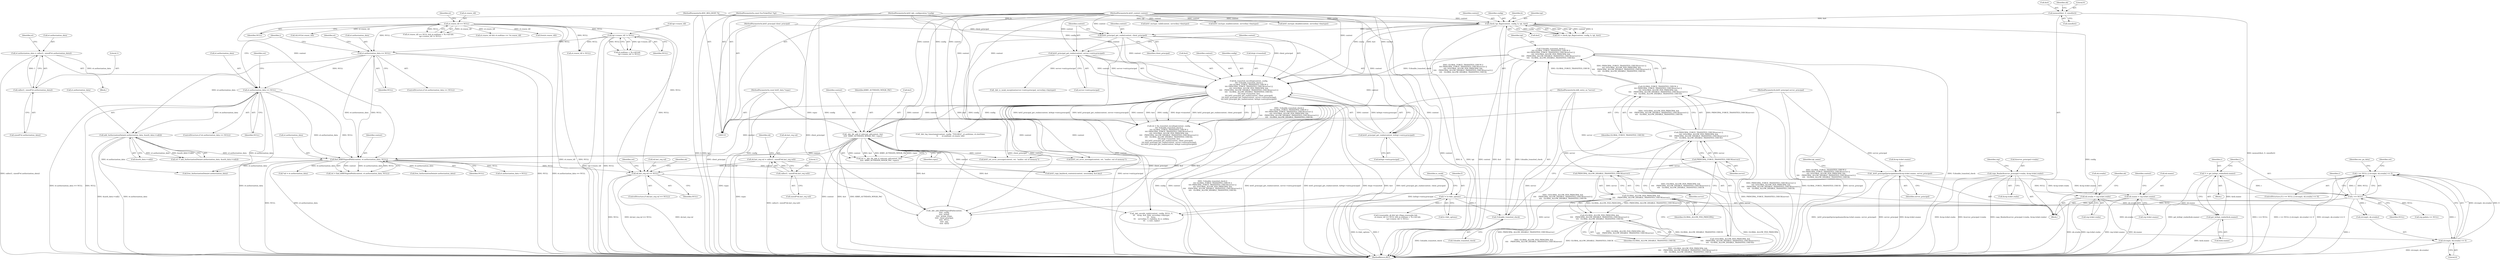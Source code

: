 digraph "0_heimdal_b1e699103f08d6a0ca46a122193c9da65f6cf837_1@API" {
"1000940" [label="(Call,r == NULL || strcmp(r, ek.srealm) == 0)"];
"1000941" [label="(Call,r == NULL)"];
"1000932" [label="(Call,*r = get_krbtgt_realm(&ek.sname))"];
"1000934" [label="(Call,get_krbtgt_realm(&ek.sname))"];
"1000905" [label="(Call,ek.sname = rep.ticket.sname)"];
"1000282" [label="(Call,_krb5_principal2principalname(&rep.ticket.sname, server_principal))"];
"1000123" [label="(MethodParameterIn,krb5_principal server_principal)"];
"1000835" [label="(Call,ek.last_req.val == NULL)"];
"1000819" [label="(Call,ek.last_req.val = calloc(1, sizeof(*ek.last_req.val)))"];
"1000825" [label="(Call,calloc(1, sizeof(*ek.last_req.val)))"];
"1000390" [label="(Call,et.renew_till == NULL)"];
"1000404" [label="(Call,tgt->renew_till != NULL)"];
"1000730" [label="(Call,find_KRB5SignedPath(context, et.authorization_data, NULL))"];
"1000225" [label="(Call,fix_transited_encoding(context, config,\n\t\t\t\t !f.disable_transited_check ||\n\t\t\t\t GLOBAL_FORCE_TRANSITED_CHECK ||\n\t\t\t\t PRINCIPAL_FORCE_TRANSITED_CHECK(server) ||\n\t\t\t\t !((GLOBAL_ALLOW_PER_PRINCIPAL &&\n\t\t\t\t    PRINCIPAL_ALLOW_DISABLE_TRANSITED_CHECK(server)) ||\n\t\t\t\t   GLOBAL_ALLOW_DISABLE_TRANSITED_CHECK),\n \t\t\t\t &tgt->transited, &et,\n \t\t\t\t krb5_principal_get_realm(context, client_principal),\n \t\t\t\t krb5_principal_get_realm(context, server->entry.principal),\n\t\t\t\t krb5_principal_get_realm(context, krbtgt->entry.principal)))"];
"1000261" [label="(Call,krb5_principal_get_realm(context, krbtgt->entry.principal))"];
"1000254" [label="(Call,krb5_principal_get_realm(context, server->entry.principal))"];
"1000251" [label="(Call,krb5_principal_get_realm(context, client_principal))"];
"1000213" [label="(Call,check_tgs_flags(context, config, b, tgt, &et))"];
"1000111" [label="(MethodParameterIn,krb5_context context)"];
"1000112" [label="(MethodParameterIn,krb5_kdc_configuration *config)"];
"1000113" [label="(MethodParameterIn,KDC_REQ_BODY *b)"];
"1000115" [label="(MethodParameterIn,const EncTicketPart *tgt)"];
"1000155" [label="(Call,memset(&et, 0, sizeof(et)))"];
"1000126" [label="(MethodParameterIn,krb5_principal client_principal)"];
"1000228" [label="(Call,!f.disable_transited_check ||\n\t\t\t\t GLOBAL_FORCE_TRANSITED_CHECK ||\n\t\t\t\t PRINCIPAL_FORCE_TRANSITED_CHECK(server) ||\n\t\t\t\t !((GLOBAL_ALLOW_PER_PRINCIPAL &&\n\t\t\t\t    PRINCIPAL_ALLOW_DISABLE_TRANSITED_CHECK(server)) ||\n\t\t\t\t   GLOBAL_ALLOW_DISABLE_TRANSITED_CHECK))"];
"1000229" [label="(Call,!f.disable_transited_check)"];
"1000139" [label="(Call,f = b->kdc_options)"];
"1000233" [label="(Call,GLOBAL_FORCE_TRANSITED_CHECK ||\n\t\t\t\t PRINCIPAL_FORCE_TRANSITED_CHECK(server) ||\n\t\t\t\t !((GLOBAL_ALLOW_PER_PRINCIPAL &&\n\t\t\t\t    PRINCIPAL_ALLOW_DISABLE_TRANSITED_CHECK(server)) ||\n\t\t\t\t   GLOBAL_ALLOW_DISABLE_TRANSITED_CHECK))"];
"1000235" [label="(Call,PRINCIPAL_FORCE_TRANSITED_CHECK(server) ||\n\t\t\t\t !((GLOBAL_ALLOW_PER_PRINCIPAL &&\n\t\t\t\t    PRINCIPAL_ALLOW_DISABLE_TRANSITED_CHECK(server)) ||\n\t\t\t\t   GLOBAL_ALLOW_DISABLE_TRANSITED_CHECK))"];
"1000236" [label="(Call,PRINCIPAL_FORCE_TRANSITED_CHECK(server))"];
"1000122" [label="(MethodParameterIn,hdb_entry_ex *server)"];
"1000238" [label="(Call,!((GLOBAL_ALLOW_PER_PRINCIPAL &&\n\t\t\t\t    PRINCIPAL_ALLOW_DISABLE_TRANSITED_CHECK(server)) ||\n\t\t\t\t   GLOBAL_ALLOW_DISABLE_TRANSITED_CHECK))"];
"1000239" [label="(Call,(GLOBAL_ALLOW_PER_PRINCIPAL &&\n\t\t\t\t    PRINCIPAL_ALLOW_DISABLE_TRANSITED_CHECK(server)) ||\n\t\t\t\t   GLOBAL_ALLOW_DISABLE_TRANSITED_CHECK)"];
"1000240" [label="(Call,GLOBAL_ALLOW_PER_PRINCIPAL &&\n\t\t\t\t    PRINCIPAL_ALLOW_DISABLE_TRANSITED_CHECK(server))"];
"1000242" [label="(Call,PRINCIPAL_ALLOW_DISABLE_TRANSITED_CHECK(server))"];
"1000647" [label="(Call,_kdc_tkt_add_if_relevant_ad(context, &et,\n\t\t\t\t\t  KRB5_AUTHDATA_WIN2K_PAC, rspac))"];
"1000130" [label="(MethodParameterIn,const krb5_data *rspac)"];
"1000710" [label="(Call,add_AuthorizationData(et.authorization_data, &auth_data->val[i]))"];
"1000682" [label="(Call,et.authorization_data == NULL)"];
"1000670" [label="(Call,et.authorization_data = calloc(1, sizeof(*et.authorization_data)))"];
"1000674" [label="(Call,calloc(1, sizeof(*et.authorization_data)))"];
"1000664" [label="(Call,et.authorization_data == NULL)"];
"1000944" [label="(Call,strcmp(r, ek.srealm) == 0)"];
"1000896" [label="(Call,ek.srealm = rep.ticket.realm)"];
"1000271" [label="(Call,copy_Realm(&server_principal->realm, &rep.ticket.realm))"];
"1000404" [label="(Call,tgt->renew_till != NULL)"];
"1000668" [label="(Identifier,NULL)"];
"1000939" [label="(ControlStructure,if (r == NULL || strcmp(r, ek.srealm) == 0))"];
"1000914" [label="(Call,_kdc_log_timestamp(context, config, \"TGS-REQ\", et.authtime, et.starttime,\n\t\t       et.endtime, et.renew_till))"];
"1000249" [label="(Call,&et)"];
"1000244" [label="(Identifier,GLOBAL_ALLOW_DISABLE_TRANSITED_CHECK)"];
"1000228" [label="(Call,!f.disable_transited_check ||\n\t\t\t\t GLOBAL_FORCE_TRANSITED_CHECK ||\n\t\t\t\t PRINCIPAL_FORCE_TRANSITED_CHECK(server) ||\n\t\t\t\t !((GLOBAL_ALLOW_PER_PRINCIPAL &&\n\t\t\t\t    PRINCIPAL_ALLOW_DISABLE_TRANSITED_CHECK(server)) ||\n\t\t\t\t   GLOBAL_ALLOW_DISABLE_TRANSITED_CHECK))"];
"1000272" [label="(Call,&server_principal->realm)"];
"1000900" [label="(Call,rep.ticket.realm)"];
"1000282" [label="(Call,_krb5_principal2principalname(&rep.ticket.sname, server_principal))"];
"1000710" [label="(Call,add_AuthorizationData(et.authorization_data, &auth_data->val[i]))"];
"1000140" [label="(Identifier,f)"];
"1000235" [label="(Call,PRINCIPAL_FORCE_TRANSITED_CHECK(server) ||\n\t\t\t\t !((GLOBAL_ALLOW_PER_PRINCIPAL &&\n\t\t\t\t    PRINCIPAL_ALLOW_DISABLE_TRANSITED_CHECK(server)) ||\n\t\t\t\t   GLOBAL_ALLOW_DISABLE_TRANSITED_CHECK))"];
"1000123" [label="(MethodParameterIn,krb5_principal server_principal)"];
"1000932" [label="(Call,*r = get_krbtgt_realm(&ek.sname))"];
"1000155" [label="(Call,memset(&et, 0, sizeof(et)))"];
"1000708" [label="(Call,ret = add_AuthorizationData(et.authorization_data, &auth_data->val[i]))"];
"1000251" [label="(Call,krb5_principal_get_realm(context, client_principal))"];
"1000909" [label="(Call,rep.ticket.sname)"];
"1000672" [label="(Identifier,et)"];
"1000216" [label="(Identifier,b)"];
"1000239" [label="(Call,(GLOBAL_ALLOW_PER_PRINCIPAL &&\n\t\t\t\t    PRINCIPAL_ALLOW_DISABLE_TRANSITED_CHECK(server)) ||\n\t\t\t\t   GLOBAL_ALLOW_DISABLE_TRANSITED_CHECK)"];
"1000111" [label="(MethodParameterIn,krb5_context context)"];
"1000850" [label="(Identifier,ek)"];
"1001091" [label="(Call,free_AuthorizationData(et.authorization_data))"];
"1001033" [label="(Call,_kdc_encode_reply(context, config, NULL, 0,\n\t\t\t    &rep, &et, &ek, serverkey->keytype,\n\t\t\t    kvno,\n\t\t\t    serverkey, 0, replykey, rk_is_subkey,\n\t\t\t    e_text, reply))"];
"1000906" [label="(Call,ek.sname)"];
"1000112" [label="(MethodParameterIn,krb5_kdc_configuration *config)"];
"1000394" [label="(Identifier,NULL)"];
"1000276" [label="(Call,&rep.ticket.realm)"];
"1000905" [label="(Call,ek.sname = rep.ticket.sname)"];
"1000241" [label="(Identifier,GLOBAL_ALLOW_PER_PRINCIPAL)"];
"1000236" [label="(Call,PRINCIPAL_FORCE_TRANSITED_CHECK(server))"];
"1000217" [label="(Identifier,tgt)"];
"1000943" [label="(Identifier,NULL)"];
"1000944" [label="(Call,strcmp(r, ek.srealm) == 0)"];
"1000684" [label="(Identifier,et)"];
"1000213" [label="(Call,check_tgs_flags(context, config, b, tgt, &et))"];
"1000825" [label="(Call,calloc(1, sizeof(*ek.last_req.val)))"];
"1000226" [label="(Identifier,context)"];
"1000391" [label="(Call,et.renew_till)"];
"1000141" [label="(Call,b->kdc_options)"];
"1000844" [label="(Identifier,ret)"];
"1000826" [label="(Literal,1)"];
"1000750" [label="(Call,free_AuthorizationData(et.authorization_data))"];
"1000669" [label="(Block,)"];
"1000417" [label="(Call,ALLOC(et.renew_till))"];
"1001007" [label="(Call,krb5_enctype_valid(context, serverkey->keytype))"];
"1000408" [label="(Identifier,NULL)"];
"1000156" [label="(Call,&et)"];
"1000163" [label="(Identifier,ek)"];
"1000242" [label="(Call,PRINCIPAL_ALLOW_DISABLE_TRANSITED_CHECK(server))"];
"1000405" [label="(Call,tgt->renew_till)"];
"1000820" [label="(Call,ek.last_req.val)"];
"1000261" [label="(Call,krb5_principal_get_realm(context, krbtgt->entry.principal))"];
"1000674" [label="(Call,calloc(1, sizeof(*et.authorization_data)))"];
"1000945" [label="(Call,strcmp(r, ek.srealm))"];
"1000838" [label="(Identifier,ek)"];
"1000233" [label="(Call,GLOBAL_FORCE_TRANSITED_CHECK ||\n\t\t\t\t PRINCIPAL_FORCE_TRANSITED_CHECK(server) ||\n\t\t\t\t !((GLOBAL_ALLOW_PER_PRINCIPAL &&\n\t\t\t\t    PRINCIPAL_ALLOW_DISABLE_TRANSITED_CHECK(server)) ||\n\t\t\t\t   GLOBAL_ALLOW_DISABLE_TRANSITED_CHECK))"];
"1000147" [label="(Identifier,is_weak)"];
"1000240" [label="(Call,GLOBAL_ALLOW_PER_PRINCIPAL &&\n\t\t\t\t    PRINCIPAL_ALLOW_DISABLE_TRANSITED_CHECK(server))"];
"1000670" [label="(Call,et.authorization_data = calloc(1, sizeof(*et.authorization_data)))"];
"1000229" [label="(Call,!f.disable_transited_check)"];
"1000252" [label="(Identifier,context)"];
"1000652" [label="(Identifier,rspac)"];
"1000134" [label="(Block,)"];
"1000711" [label="(Call,et.authorization_data)"];
"1000683" [label="(Call,et.authorization_data)"];
"1000984" [label="(Call,rep.padata == NULL)"];
"1000126" [label="(MethodParameterIn,krb5_principal client_principal)"];
"1000238" [label="(Call,!((GLOBAL_ALLOW_PER_PRINCIPAL &&\n\t\t\t\t    PRINCIPAL_ALLOW_DISABLE_TRANSITED_CHECK(server)) ||\n\t\t\t\t   GLOBAL_ALLOW_DISABLE_TRANSITED_CHECK))"];
"1000827" [label="(Call,sizeof(*ek.last_req.val))"];
"1000582" [label="(Call,et.renew_till = NULL)"];
"1000263" [label="(Call,krbtgt->entry.principal)"];
"1000730" [label="(Call,find_KRB5SignedPath(context, et.authorization_data, NULL))"];
"1000158" [label="(Literal,0)"];
"1000214" [label="(Identifier,context)"];
"1000234" [label="(Identifier,GLOBAL_FORCE_TRANSITED_CHECK)"];
"1001127" [label="(MethodReturn,RET)"];
"1000255" [label="(Identifier,context)"];
"1000256" [label="(Call,server->entry.principal)"];
"1000735" [label="(Identifier,NULL)"];
"1000682" [label="(Call,et.authorization_data == NULL)"];
"1000723" [label="(Call,krb5_set_error_message(context, ret, \"malloc: out of memory\"))"];
"1000262" [label="(Identifier,context)"];
"1000834" [label="(ControlStructure,if (ek.last_req.val == NULL))"];
"1000896" [label="(Call,ek.srealm = rep.ticket.realm)"];
"1000935" [label="(Call,&ek.sname)"];
"1000283" [label="(Call,&rep.ticket.sname)"];
"1000565" [label="(Call,et.renew_till && et.endtime == *et.renew_till)"];
"1000237" [label="(Identifier,server)"];
"1000698" [label="(Identifier,i)"];
"1000954" [label="(Call,_kdc_add_KRB5SignedPath(context,\n\t\t\t\t\t  config,\n\t\t\t\t\t  krbtgt,\n\t\t\t\t\t  krbtgt_etype,\n\t\t\t\t\t  client_principal,\n\t\t\t\t\t  NULL,\n\t\t\t\t\t  spp,\n\t\t\t\t\t  &et))"];
"1000253" [label="(Identifier,client_principal)"];
"1000395" [label="(Call,et.endtime < *b->till &&\n       tgt->renew_till != NULL)"];
"1000223" [label="(Call,ret = fix_transited_encoding(context, config,\n\t\t\t\t !f.disable_transited_check ||\n\t\t\t\t GLOBAL_FORCE_TRANSITED_CHECK ||\n\t\t\t\t PRINCIPAL_FORCE_TRANSITED_CHECK(server) ||\n\t\t\t\t !((GLOBAL_ALLOW_PER_PRINCIPAL &&\n\t\t\t\t    PRINCIPAL_ALLOW_DISABLE_TRANSITED_CHECK(server)) ||\n\t\t\t\t   GLOBAL_ALLOW_DISABLE_TRANSITED_CHECK),\n \t\t\t\t &tgt->transited, &et,\n \t\t\t\t krb5_principal_get_realm(context, client_principal),\n \t\t\t\t krb5_principal_get_realm(context, server->entry.principal),\n\t\t\t\t krb5_principal_get_realm(context, krbtgt->entry.principal)))"];
"1000113" [label="(MethodParameterIn,KDC_REQ_BODY *b)"];
"1000691" [label="(Call,krb5_set_error_message(context, ret, \"malloc: out of memory\"))"];
"1000254" [label="(Call,krb5_principal_get_realm(context, server->entry.principal))"];
"1000671" [label="(Call,et.authorization_data)"];
"1000835" [label="(Call,ek.last_req.val == NULL)"];
"1000645" [label="(Call,ret = _kdc_tkt_add_if_relevant_ad(context, &et,\n\t\t\t\t\t  KRB5_AUTHDATA_WIN2K_PAC, rspac))"];
"1000819" [label="(Call,ek.last_req.val = calloc(1, sizeof(*ek.last_req.val)))"];
"1000211" [label="(Call,ret = check_tgs_flags(context, config, b, tgt, &et))"];
"1000731" [label="(Identifier,context)"];
"1000648" [label="(Identifier,context)"];
"1000665" [label="(Call,et.authorization_data)"];
"1000907" [label="(Identifier,ek)"];
"1000122" [label="(MethodParameterIn,hdb_entry_ex *server)"];
"1000758" [label="(Call,et.authorization_data = NULL)"];
"1000933" [label="(Identifier,r)"];
"1000225" [label="(Call,fix_transited_encoding(context, config,\n\t\t\t\t !f.disable_transited_check ||\n\t\t\t\t GLOBAL_FORCE_TRANSITED_CHECK ||\n\t\t\t\t PRINCIPAL_FORCE_TRANSITED_CHECK(server) ||\n\t\t\t\t !((GLOBAL_ALLOW_PER_PRINCIPAL &&\n\t\t\t\t    PRINCIPAL_ALLOW_DISABLE_TRANSITED_CHECK(server)) ||\n\t\t\t\t   GLOBAL_ALLOW_DISABLE_TRANSITED_CHECK),\n \t\t\t\t &tgt->transited, &et,\n \t\t\t\t krb5_principal_get_realm(context, client_principal),\n \t\t\t\t krb5_principal_get_realm(context, server->entry.principal),\n\t\t\t\t krb5_principal_get_realm(context, krbtgt->entry.principal)))"];
"1000766" [label="(Call,*ad = et.authorization_data)"];
"1000390" [label="(Call,et.renew_till == NULL)"];
"1000289" [label="(Identifier,server_principal)"];
"1000286" [label="(Identifier,rep)"];
"1000664" [label="(Call,et.authorization_data == NULL)"];
"1000243" [label="(Identifier,server)"];
"1000950" [label="(Literal,0)"];
"1000841" [label="(Identifier,NULL)"];
"1000681" [label="(ControlStructure,if (et.authorization_data == NULL))"];
"1000930" [label="(Block,)"];
"1000115" [label="(MethodParameterIn,const EncTicketPart *tgt)"];
"1000227" [label="(Identifier,config)"];
"1001023" [label="(Call,krb5_enctype_enable(context, serverkey->keytype))"];
"1000946" [label="(Identifier,r)"];
"1001082" [label="(Call,free(et.renew_till))"];
"1000969" [label="(Identifier,enc_pa_data)"];
"1000675" [label="(Literal,1)"];
"1000647" [label="(Call,_kdc_tkt_add_if_relevant_ad(context, &et,\n\t\t\t\t\t  KRB5_AUTHDATA_WIN2K_PAC, rspac))"];
"1000934" [label="(Call,get_krbtgt_realm(&ek.sname))"];
"1000230" [label="(Call,f.disable_transited_check)"];
"1000651" [label="(Identifier,KRB5_AUTHDATA_WIN2K_PAC)"];
"1000953" [label="(Identifier,ret)"];
"1000728" [label="(Call,ret = find_KRB5SignedPath(context, et.authorization_data, NULL))"];
"1000940" [label="(Call,r == NULL || strcmp(r, ek.srealm) == 0)"];
"1000689" [label="(Identifier,ret)"];
"1000663" [label="(ControlStructure,if (et.authorization_data == NULL))"];
"1000788" [label="(Call,krb5_copy_keyblock_contents(context, sessionkey, &et.key))"];
"1000271" [label="(Call,copy_Realm(&server_principal->realm, &rep.ticket.realm))"];
"1000942" [label="(Identifier,r)"];
"1001056" [label="(Call,krb5_enctype_disable(context, serverkey->keytype))"];
"1000398" [label="(Identifier,et)"];
"1000897" [label="(Call,ek.srealm)"];
"1000732" [label="(Call,et.authorization_data)"];
"1000139" [label="(Call,f = b->kdc_options)"];
"1000941" [label="(Call,r == NULL)"];
"1000247" [label="(Identifier,tgt)"];
"1001013" [label="(Call,_kdc_is_weak_exception(server->entry.principal, serverkey->keytype))"];
"1000915" [label="(Identifier,context)"];
"1000130" [label="(MethodParameterIn,const krb5_data *rspac)"];
"1000389" [label="(Call,et.renew_till == NULL && et.endtime < *b->till &&\n       tgt->renew_till != NULL)"];
"1000159" [label="(Call,sizeof(et))"];
"1000245" [label="(Call,&tgt->transited)"];
"1000686" [label="(Identifier,NULL)"];
"1000676" [label="(Call,sizeof(*et.authorization_data))"];
"1000218" [label="(Call,&et)"];
"1000714" [label="(Call,&auth_data->val[i])"];
"1000836" [label="(Call,ek.last_req.val)"];
"1000379" [label="(Call,f.renewable_ok && tgt->flags.renewable &&\n       et.renew_till == NULL && et.endtime < *b->till &&\n       tgt->renew_till != NULL)"];
"1000649" [label="(Call,&et)"];
"1000293" [label="(Identifier,tgt_name)"];
"1000215" [label="(Identifier,config)"];
"1000940" -> "1000939"  [label="AST: "];
"1000940" -> "1000941"  [label="CFG: "];
"1000940" -> "1000944"  [label="CFG: "];
"1000941" -> "1000940"  [label="AST: "];
"1000944" -> "1000940"  [label="AST: "];
"1000953" -> "1000940"  [label="CFG: "];
"1000969" -> "1000940"  [label="CFG: "];
"1000940" -> "1001127"  [label="DDG: r == NULL"];
"1000940" -> "1001127"  [label="DDG: r == NULL || strcmp(r, ek.srealm) == 0"];
"1000940" -> "1001127"  [label="DDG: strcmp(r, ek.srealm) == 0"];
"1000941" -> "1000940"  [label="DDG: r"];
"1000941" -> "1000940"  [label="DDG: NULL"];
"1000944" -> "1000940"  [label="DDG: strcmp(r, ek.srealm)"];
"1000944" -> "1000940"  [label="DDG: 0"];
"1000941" -> "1000943"  [label="CFG: "];
"1000942" -> "1000941"  [label="AST: "];
"1000943" -> "1000941"  [label="AST: "];
"1000946" -> "1000941"  [label="CFG: "];
"1000941" -> "1001127"  [label="DDG: r"];
"1000932" -> "1000941"  [label="DDG: r"];
"1000835" -> "1000941"  [label="DDG: NULL"];
"1000941" -> "1000944"  [label="DDG: r"];
"1000941" -> "1000945"  [label="DDG: r"];
"1000941" -> "1000954"  [label="DDG: NULL"];
"1000941" -> "1000984"  [label="DDG: NULL"];
"1000941" -> "1001033"  [label="DDG: NULL"];
"1000932" -> "1000930"  [label="AST: "];
"1000932" -> "1000934"  [label="CFG: "];
"1000933" -> "1000932"  [label="AST: "];
"1000934" -> "1000932"  [label="AST: "];
"1000942" -> "1000932"  [label="CFG: "];
"1000932" -> "1001127"  [label="DDG: get_krbtgt_realm(&ek.sname)"];
"1000934" -> "1000932"  [label="DDG: &ek.sname"];
"1000934" -> "1000935"  [label="CFG: "];
"1000935" -> "1000934"  [label="AST: "];
"1000934" -> "1001127"  [label="DDG: &ek.sname"];
"1000905" -> "1000934"  [label="DDG: ek.sname"];
"1000905" -> "1000134"  [label="AST: "];
"1000905" -> "1000909"  [label="CFG: "];
"1000906" -> "1000905"  [label="AST: "];
"1000909" -> "1000905"  [label="AST: "];
"1000915" -> "1000905"  [label="CFG: "];
"1000905" -> "1001127"  [label="DDG: ek.sname"];
"1000905" -> "1001127"  [label="DDG: rep.ticket.sname"];
"1000282" -> "1000905"  [label="DDG: &rep.ticket.sname"];
"1000282" -> "1000134"  [label="AST: "];
"1000282" -> "1000289"  [label="CFG: "];
"1000283" -> "1000282"  [label="AST: "];
"1000289" -> "1000282"  [label="AST: "];
"1000293" -> "1000282"  [label="CFG: "];
"1000282" -> "1001127"  [label="DDG: _krb5_principal2principalname(&rep.ticket.sname, server_principal)"];
"1000282" -> "1001127"  [label="DDG: server_principal"];
"1000282" -> "1001127"  [label="DDG: &rep.ticket.sname"];
"1000123" -> "1000282"  [label="DDG: server_principal"];
"1000123" -> "1000110"  [label="AST: "];
"1000123" -> "1001127"  [label="DDG: server_principal"];
"1000835" -> "1000834"  [label="AST: "];
"1000835" -> "1000841"  [label="CFG: "];
"1000836" -> "1000835"  [label="AST: "];
"1000841" -> "1000835"  [label="AST: "];
"1000844" -> "1000835"  [label="CFG: "];
"1000850" -> "1000835"  [label="CFG: "];
"1000835" -> "1001127"  [label="DDG: ek.last_req.val == NULL"];
"1000835" -> "1001127"  [label="DDG: ek.last_req.val"];
"1000835" -> "1001127"  [label="DDG: NULL"];
"1000819" -> "1000835"  [label="DDG: ek.last_req.val"];
"1000390" -> "1000835"  [label="DDG: NULL"];
"1000404" -> "1000835"  [label="DDG: NULL"];
"1000730" -> "1000835"  [label="DDG: NULL"];
"1000819" -> "1000134"  [label="AST: "];
"1000819" -> "1000825"  [label="CFG: "];
"1000820" -> "1000819"  [label="AST: "];
"1000825" -> "1000819"  [label="AST: "];
"1000838" -> "1000819"  [label="CFG: "];
"1000819" -> "1001127"  [label="DDG: calloc(1, sizeof(*ek.last_req.val))"];
"1000825" -> "1000819"  [label="DDG: 1"];
"1000825" -> "1000827"  [label="CFG: "];
"1000826" -> "1000825"  [label="AST: "];
"1000827" -> "1000825"  [label="AST: "];
"1000390" -> "1000389"  [label="AST: "];
"1000390" -> "1000394"  [label="CFG: "];
"1000391" -> "1000390"  [label="AST: "];
"1000394" -> "1000390"  [label="AST: "];
"1000398" -> "1000390"  [label="CFG: "];
"1000389" -> "1000390"  [label="CFG: "];
"1000390" -> "1001127"  [label="DDG: NULL"];
"1000390" -> "1001127"  [label="DDG: et.renew_till"];
"1000390" -> "1000389"  [label="DDG: et.renew_till"];
"1000390" -> "1000389"  [label="DDG: NULL"];
"1000390" -> "1000404"  [label="DDG: NULL"];
"1000390" -> "1000417"  [label="DDG: et.renew_till"];
"1000390" -> "1000565"  [label="DDG: et.renew_till"];
"1000390" -> "1000582"  [label="DDG: NULL"];
"1000390" -> "1000664"  [label="DDG: NULL"];
"1000390" -> "1001082"  [label="DDG: et.renew_till"];
"1000404" -> "1000395"  [label="AST: "];
"1000404" -> "1000408"  [label="CFG: "];
"1000405" -> "1000404"  [label="AST: "];
"1000408" -> "1000404"  [label="AST: "];
"1000395" -> "1000404"  [label="CFG: "];
"1000404" -> "1001127"  [label="DDG: tgt->renew_till"];
"1000404" -> "1001127"  [label="DDG: NULL"];
"1000404" -> "1000395"  [label="DDG: tgt->renew_till"];
"1000404" -> "1000395"  [label="DDG: NULL"];
"1000404" -> "1000582"  [label="DDG: NULL"];
"1000404" -> "1000664"  [label="DDG: NULL"];
"1000730" -> "1000728"  [label="AST: "];
"1000730" -> "1000735"  [label="CFG: "];
"1000731" -> "1000730"  [label="AST: "];
"1000732" -> "1000730"  [label="AST: "];
"1000735" -> "1000730"  [label="AST: "];
"1000728" -> "1000730"  [label="CFG: "];
"1000730" -> "1001127"  [label="DDG: NULL"];
"1000730" -> "1001127"  [label="DDG: et.authorization_data"];
"1000730" -> "1000728"  [label="DDG: context"];
"1000730" -> "1000728"  [label="DDG: et.authorization_data"];
"1000730" -> "1000728"  [label="DDG: NULL"];
"1000225" -> "1000730"  [label="DDG: context"];
"1000647" -> "1000730"  [label="DDG: context"];
"1000111" -> "1000730"  [label="DDG: context"];
"1000710" -> "1000730"  [label="DDG: et.authorization_data"];
"1000682" -> "1000730"  [label="DDG: et.authorization_data"];
"1000682" -> "1000730"  [label="DDG: NULL"];
"1000664" -> "1000730"  [label="DDG: et.authorization_data"];
"1000664" -> "1000730"  [label="DDG: NULL"];
"1000730" -> "1000750"  [label="DDG: et.authorization_data"];
"1000730" -> "1000758"  [label="DDG: NULL"];
"1000730" -> "1000766"  [label="DDG: et.authorization_data"];
"1000730" -> "1000788"  [label="DDG: context"];
"1000730" -> "1001091"  [label="DDG: et.authorization_data"];
"1000225" -> "1000223"  [label="AST: "];
"1000225" -> "1000261"  [label="CFG: "];
"1000226" -> "1000225"  [label="AST: "];
"1000227" -> "1000225"  [label="AST: "];
"1000228" -> "1000225"  [label="AST: "];
"1000245" -> "1000225"  [label="AST: "];
"1000249" -> "1000225"  [label="AST: "];
"1000251" -> "1000225"  [label="AST: "];
"1000254" -> "1000225"  [label="AST: "];
"1000261" -> "1000225"  [label="AST: "];
"1000223" -> "1000225"  [label="CFG: "];
"1000225" -> "1001127"  [label="DDG: krb5_principal_get_realm(context, client_principal)"];
"1000225" -> "1001127"  [label="DDG: config"];
"1000225" -> "1001127"  [label="DDG: context"];
"1000225" -> "1001127"  [label="DDG: !f.disable_transited_check ||\n\t\t\t\t GLOBAL_FORCE_TRANSITED_CHECK ||\n\t\t\t\t PRINCIPAL_FORCE_TRANSITED_CHECK(server) ||\n\t\t\t\t !((GLOBAL_ALLOW_PER_PRINCIPAL &&\n\t\t\t\t    PRINCIPAL_ALLOW_DISABLE_TRANSITED_CHECK(server)) ||\n\t\t\t\t   GLOBAL_ALLOW_DISABLE_TRANSITED_CHECK)"];
"1000225" -> "1001127"  [label="DDG: krb5_principal_get_realm(context, server->entry.principal)"];
"1000225" -> "1001127"  [label="DDG: krb5_principal_get_realm(context, krbtgt->entry.principal)"];
"1000225" -> "1001127"  [label="DDG: &tgt->transited"];
"1000225" -> "1001127"  [label="DDG: &et"];
"1000225" -> "1000223"  [label="DDG: !f.disable_transited_check ||\n\t\t\t\t GLOBAL_FORCE_TRANSITED_CHECK ||\n\t\t\t\t PRINCIPAL_FORCE_TRANSITED_CHECK(server) ||\n\t\t\t\t !((GLOBAL_ALLOW_PER_PRINCIPAL &&\n\t\t\t\t    PRINCIPAL_ALLOW_DISABLE_TRANSITED_CHECK(server)) ||\n\t\t\t\t   GLOBAL_ALLOW_DISABLE_TRANSITED_CHECK)"];
"1000225" -> "1000223"  [label="DDG: krb5_principal_get_realm(context, krbtgt->entry.principal)"];
"1000225" -> "1000223"  [label="DDG: krb5_principal_get_realm(context, server->entry.principal)"];
"1000225" -> "1000223"  [label="DDG: context"];
"1000225" -> "1000223"  [label="DDG: &et"];
"1000225" -> "1000223"  [label="DDG: config"];
"1000225" -> "1000223"  [label="DDG: &tgt->transited"];
"1000225" -> "1000223"  [label="DDG: krb5_principal_get_realm(context, client_principal)"];
"1000261" -> "1000225"  [label="DDG: context"];
"1000261" -> "1000225"  [label="DDG: krbtgt->entry.principal"];
"1000111" -> "1000225"  [label="DDG: context"];
"1000213" -> "1000225"  [label="DDG: config"];
"1000213" -> "1000225"  [label="DDG: &et"];
"1000112" -> "1000225"  [label="DDG: config"];
"1000228" -> "1000225"  [label="DDG: !f.disable_transited_check"];
"1000228" -> "1000225"  [label="DDG: GLOBAL_FORCE_TRANSITED_CHECK ||\n\t\t\t\t PRINCIPAL_FORCE_TRANSITED_CHECK(server) ||\n\t\t\t\t !((GLOBAL_ALLOW_PER_PRINCIPAL &&\n\t\t\t\t    PRINCIPAL_ALLOW_DISABLE_TRANSITED_CHECK(server)) ||\n\t\t\t\t   GLOBAL_ALLOW_DISABLE_TRANSITED_CHECK)"];
"1000251" -> "1000225"  [label="DDG: context"];
"1000251" -> "1000225"  [label="DDG: client_principal"];
"1000254" -> "1000225"  [label="DDG: context"];
"1000254" -> "1000225"  [label="DDG: server->entry.principal"];
"1000225" -> "1000647"  [label="DDG: context"];
"1000225" -> "1000647"  [label="DDG: &et"];
"1000225" -> "1000691"  [label="DDG: context"];
"1000225" -> "1000723"  [label="DDG: context"];
"1000225" -> "1000788"  [label="DDG: context"];
"1000225" -> "1000914"  [label="DDG: config"];
"1000225" -> "1000954"  [label="DDG: &et"];
"1000225" -> "1001033"  [label="DDG: &et"];
"1000261" -> "1000263"  [label="CFG: "];
"1000262" -> "1000261"  [label="AST: "];
"1000263" -> "1000261"  [label="AST: "];
"1000261" -> "1001127"  [label="DDG: krbtgt->entry.principal"];
"1000254" -> "1000261"  [label="DDG: context"];
"1000111" -> "1000261"  [label="DDG: context"];
"1000254" -> "1000256"  [label="CFG: "];
"1000255" -> "1000254"  [label="AST: "];
"1000256" -> "1000254"  [label="AST: "];
"1000262" -> "1000254"  [label="CFG: "];
"1000254" -> "1001127"  [label="DDG: server->entry.principal"];
"1000251" -> "1000254"  [label="DDG: context"];
"1000111" -> "1000254"  [label="DDG: context"];
"1000254" -> "1001013"  [label="DDG: server->entry.principal"];
"1000251" -> "1000253"  [label="CFG: "];
"1000252" -> "1000251"  [label="AST: "];
"1000253" -> "1000251"  [label="AST: "];
"1000255" -> "1000251"  [label="CFG: "];
"1000251" -> "1001127"  [label="DDG: client_principal"];
"1000213" -> "1000251"  [label="DDG: context"];
"1000111" -> "1000251"  [label="DDG: context"];
"1000126" -> "1000251"  [label="DDG: client_principal"];
"1000251" -> "1000954"  [label="DDG: client_principal"];
"1000213" -> "1000211"  [label="AST: "];
"1000213" -> "1000218"  [label="CFG: "];
"1000214" -> "1000213"  [label="AST: "];
"1000215" -> "1000213"  [label="AST: "];
"1000216" -> "1000213"  [label="AST: "];
"1000217" -> "1000213"  [label="AST: "];
"1000218" -> "1000213"  [label="AST: "];
"1000211" -> "1000213"  [label="CFG: "];
"1000213" -> "1001127"  [label="DDG: b"];
"1000213" -> "1001127"  [label="DDG: tgt"];
"1000213" -> "1001127"  [label="DDG: context"];
"1000213" -> "1001127"  [label="DDG: &et"];
"1000213" -> "1001127"  [label="DDG: config"];
"1000213" -> "1000211"  [label="DDG: &et"];
"1000213" -> "1000211"  [label="DDG: tgt"];
"1000213" -> "1000211"  [label="DDG: context"];
"1000213" -> "1000211"  [label="DDG: b"];
"1000213" -> "1000211"  [label="DDG: config"];
"1000111" -> "1000213"  [label="DDG: context"];
"1000112" -> "1000213"  [label="DDG: config"];
"1000113" -> "1000213"  [label="DDG: b"];
"1000115" -> "1000213"  [label="DDG: tgt"];
"1000155" -> "1000213"  [label="DDG: &et"];
"1000111" -> "1000110"  [label="AST: "];
"1000111" -> "1001127"  [label="DDG: context"];
"1000111" -> "1000647"  [label="DDG: context"];
"1000111" -> "1000691"  [label="DDG: context"];
"1000111" -> "1000723"  [label="DDG: context"];
"1000111" -> "1000788"  [label="DDG: context"];
"1000111" -> "1000914"  [label="DDG: context"];
"1000111" -> "1000954"  [label="DDG: context"];
"1000111" -> "1001007"  [label="DDG: context"];
"1000111" -> "1001023"  [label="DDG: context"];
"1000111" -> "1001033"  [label="DDG: context"];
"1000111" -> "1001056"  [label="DDG: context"];
"1000112" -> "1000110"  [label="AST: "];
"1000112" -> "1001127"  [label="DDG: config"];
"1000112" -> "1000914"  [label="DDG: config"];
"1000112" -> "1000954"  [label="DDG: config"];
"1000112" -> "1001033"  [label="DDG: config"];
"1000113" -> "1000110"  [label="AST: "];
"1000113" -> "1001127"  [label="DDG: b"];
"1000115" -> "1000110"  [label="AST: "];
"1000115" -> "1001127"  [label="DDG: tgt"];
"1000155" -> "1000134"  [label="AST: "];
"1000155" -> "1000159"  [label="CFG: "];
"1000156" -> "1000155"  [label="AST: "];
"1000158" -> "1000155"  [label="AST: "];
"1000159" -> "1000155"  [label="AST: "];
"1000163" -> "1000155"  [label="CFG: "];
"1000155" -> "1001127"  [label="DDG: memset(&et, 0, sizeof(et))"];
"1000126" -> "1000110"  [label="AST: "];
"1000126" -> "1001127"  [label="DDG: client_principal"];
"1000126" -> "1000954"  [label="DDG: client_principal"];
"1000228" -> "1000229"  [label="CFG: "];
"1000228" -> "1000233"  [label="CFG: "];
"1000229" -> "1000228"  [label="AST: "];
"1000233" -> "1000228"  [label="AST: "];
"1000247" -> "1000228"  [label="CFG: "];
"1000228" -> "1001127"  [label="DDG: GLOBAL_FORCE_TRANSITED_CHECK ||\n\t\t\t\t PRINCIPAL_FORCE_TRANSITED_CHECK(server) ||\n\t\t\t\t !((GLOBAL_ALLOW_PER_PRINCIPAL &&\n\t\t\t\t    PRINCIPAL_ALLOW_DISABLE_TRANSITED_CHECK(server)) ||\n\t\t\t\t   GLOBAL_ALLOW_DISABLE_TRANSITED_CHECK)"];
"1000228" -> "1001127"  [label="DDG: !f.disable_transited_check"];
"1000229" -> "1000228"  [label="DDG: f.disable_transited_check"];
"1000233" -> "1000228"  [label="DDG: GLOBAL_FORCE_TRANSITED_CHECK"];
"1000233" -> "1000228"  [label="DDG: PRINCIPAL_FORCE_TRANSITED_CHECK(server) ||\n\t\t\t\t !((GLOBAL_ALLOW_PER_PRINCIPAL &&\n\t\t\t\t    PRINCIPAL_ALLOW_DISABLE_TRANSITED_CHECK(server)) ||\n\t\t\t\t   GLOBAL_ALLOW_DISABLE_TRANSITED_CHECK)"];
"1000229" -> "1000230"  [label="CFG: "];
"1000230" -> "1000229"  [label="AST: "];
"1000234" -> "1000229"  [label="CFG: "];
"1000229" -> "1001127"  [label="DDG: f.disable_transited_check"];
"1000139" -> "1000229"  [label="DDG: f"];
"1000139" -> "1000134"  [label="AST: "];
"1000139" -> "1000141"  [label="CFG: "];
"1000140" -> "1000139"  [label="AST: "];
"1000141" -> "1000139"  [label="AST: "];
"1000147" -> "1000139"  [label="CFG: "];
"1000139" -> "1001127"  [label="DDG: b->kdc_options"];
"1000139" -> "1001127"  [label="DDG: f"];
"1000139" -> "1000379"  [label="DDG: f"];
"1000233" -> "1000234"  [label="CFG: "];
"1000233" -> "1000235"  [label="CFG: "];
"1000234" -> "1000233"  [label="AST: "];
"1000235" -> "1000233"  [label="AST: "];
"1000233" -> "1001127"  [label="DDG: PRINCIPAL_FORCE_TRANSITED_CHECK(server) ||\n\t\t\t\t !((GLOBAL_ALLOW_PER_PRINCIPAL &&\n\t\t\t\t    PRINCIPAL_ALLOW_DISABLE_TRANSITED_CHECK(server)) ||\n\t\t\t\t   GLOBAL_ALLOW_DISABLE_TRANSITED_CHECK)"];
"1000233" -> "1001127"  [label="DDG: GLOBAL_FORCE_TRANSITED_CHECK"];
"1000235" -> "1000233"  [label="DDG: PRINCIPAL_FORCE_TRANSITED_CHECK(server)"];
"1000235" -> "1000233"  [label="DDG: !((GLOBAL_ALLOW_PER_PRINCIPAL &&\n\t\t\t\t    PRINCIPAL_ALLOW_DISABLE_TRANSITED_CHECK(server)) ||\n\t\t\t\t   GLOBAL_ALLOW_DISABLE_TRANSITED_CHECK)"];
"1000235" -> "1000236"  [label="CFG: "];
"1000235" -> "1000238"  [label="CFG: "];
"1000236" -> "1000235"  [label="AST: "];
"1000238" -> "1000235"  [label="AST: "];
"1000235" -> "1001127"  [label="DDG: PRINCIPAL_FORCE_TRANSITED_CHECK(server)"];
"1000235" -> "1001127"  [label="DDG: !((GLOBAL_ALLOW_PER_PRINCIPAL &&\n\t\t\t\t    PRINCIPAL_ALLOW_DISABLE_TRANSITED_CHECK(server)) ||\n\t\t\t\t   GLOBAL_ALLOW_DISABLE_TRANSITED_CHECK)"];
"1000236" -> "1000235"  [label="DDG: server"];
"1000238" -> "1000235"  [label="DDG: (GLOBAL_ALLOW_PER_PRINCIPAL &&\n\t\t\t\t    PRINCIPAL_ALLOW_DISABLE_TRANSITED_CHECK(server)) ||\n\t\t\t\t   GLOBAL_ALLOW_DISABLE_TRANSITED_CHECK"];
"1000236" -> "1000237"  [label="CFG: "];
"1000237" -> "1000236"  [label="AST: "];
"1000241" -> "1000236"  [label="CFG: "];
"1000236" -> "1001127"  [label="DDG: server"];
"1000122" -> "1000236"  [label="DDG: server"];
"1000236" -> "1000242"  [label="DDG: server"];
"1000122" -> "1000110"  [label="AST: "];
"1000122" -> "1001127"  [label="DDG: server"];
"1000122" -> "1000242"  [label="DDG: server"];
"1000238" -> "1000239"  [label="CFG: "];
"1000239" -> "1000238"  [label="AST: "];
"1000238" -> "1001127"  [label="DDG: (GLOBAL_ALLOW_PER_PRINCIPAL &&\n\t\t\t\t    PRINCIPAL_ALLOW_DISABLE_TRANSITED_CHECK(server)) ||\n\t\t\t\t   GLOBAL_ALLOW_DISABLE_TRANSITED_CHECK"];
"1000239" -> "1000238"  [label="DDG: GLOBAL_ALLOW_PER_PRINCIPAL &&\n\t\t\t\t    PRINCIPAL_ALLOW_DISABLE_TRANSITED_CHECK(server)"];
"1000239" -> "1000238"  [label="DDG: GLOBAL_ALLOW_DISABLE_TRANSITED_CHECK"];
"1000239" -> "1000240"  [label="CFG: "];
"1000239" -> "1000244"  [label="CFG: "];
"1000240" -> "1000239"  [label="AST: "];
"1000244" -> "1000239"  [label="AST: "];
"1000239" -> "1001127"  [label="DDG: GLOBAL_ALLOW_PER_PRINCIPAL &&\n\t\t\t\t    PRINCIPAL_ALLOW_DISABLE_TRANSITED_CHECK(server)"];
"1000239" -> "1001127"  [label="DDG: GLOBAL_ALLOW_DISABLE_TRANSITED_CHECK"];
"1000240" -> "1000239"  [label="DDG: GLOBAL_ALLOW_PER_PRINCIPAL"];
"1000240" -> "1000239"  [label="DDG: PRINCIPAL_ALLOW_DISABLE_TRANSITED_CHECK(server)"];
"1000240" -> "1000241"  [label="CFG: "];
"1000240" -> "1000242"  [label="CFG: "];
"1000241" -> "1000240"  [label="AST: "];
"1000242" -> "1000240"  [label="AST: "];
"1000244" -> "1000240"  [label="CFG: "];
"1000240" -> "1001127"  [label="DDG: PRINCIPAL_ALLOW_DISABLE_TRANSITED_CHECK(server)"];
"1000240" -> "1001127"  [label="DDG: GLOBAL_ALLOW_PER_PRINCIPAL"];
"1000242" -> "1000240"  [label="DDG: server"];
"1000242" -> "1000243"  [label="CFG: "];
"1000243" -> "1000242"  [label="AST: "];
"1000242" -> "1001127"  [label="DDG: server"];
"1000647" -> "1000645"  [label="AST: "];
"1000647" -> "1000652"  [label="CFG: "];
"1000648" -> "1000647"  [label="AST: "];
"1000649" -> "1000647"  [label="AST: "];
"1000651" -> "1000647"  [label="AST: "];
"1000652" -> "1000647"  [label="AST: "];
"1000645" -> "1000647"  [label="CFG: "];
"1000647" -> "1001127"  [label="DDG: KRB5_AUTHDATA_WIN2K_PAC"];
"1000647" -> "1001127"  [label="DDG: rspac"];
"1000647" -> "1001127"  [label="DDG: context"];
"1000647" -> "1001127"  [label="DDG: &et"];
"1000647" -> "1000645"  [label="DDG: context"];
"1000647" -> "1000645"  [label="DDG: &et"];
"1000647" -> "1000645"  [label="DDG: KRB5_AUTHDATA_WIN2K_PAC"];
"1000647" -> "1000645"  [label="DDG: rspac"];
"1000130" -> "1000647"  [label="DDG: rspac"];
"1000647" -> "1000691"  [label="DDG: context"];
"1000647" -> "1000723"  [label="DDG: context"];
"1000647" -> "1000788"  [label="DDG: context"];
"1000647" -> "1000954"  [label="DDG: &et"];
"1000647" -> "1001033"  [label="DDG: &et"];
"1000130" -> "1000110"  [label="AST: "];
"1000130" -> "1001127"  [label="DDG: rspac"];
"1000710" -> "1000708"  [label="AST: "];
"1000710" -> "1000714"  [label="CFG: "];
"1000711" -> "1000710"  [label="AST: "];
"1000714" -> "1000710"  [label="AST: "];
"1000708" -> "1000710"  [label="CFG: "];
"1000710" -> "1001127"  [label="DDG: &auth_data->val[i]"];
"1000710" -> "1001127"  [label="DDG: et.authorization_data"];
"1000710" -> "1000708"  [label="DDG: et.authorization_data"];
"1000710" -> "1000708"  [label="DDG: &auth_data->val[i]"];
"1000682" -> "1000710"  [label="DDG: et.authorization_data"];
"1000664" -> "1000710"  [label="DDG: et.authorization_data"];
"1000710" -> "1001091"  [label="DDG: et.authorization_data"];
"1000682" -> "1000681"  [label="AST: "];
"1000682" -> "1000686"  [label="CFG: "];
"1000683" -> "1000682"  [label="AST: "];
"1000686" -> "1000682"  [label="AST: "];
"1000689" -> "1000682"  [label="CFG: "];
"1000698" -> "1000682"  [label="CFG: "];
"1000682" -> "1001127"  [label="DDG: et.authorization_data == NULL"];
"1000682" -> "1001127"  [label="DDG: et.authorization_data"];
"1000682" -> "1001127"  [label="DDG: NULL"];
"1000670" -> "1000682"  [label="DDG: et.authorization_data"];
"1000664" -> "1000682"  [label="DDG: NULL"];
"1000682" -> "1001091"  [label="DDG: et.authorization_data"];
"1000670" -> "1000669"  [label="AST: "];
"1000670" -> "1000674"  [label="CFG: "];
"1000671" -> "1000670"  [label="AST: "];
"1000674" -> "1000670"  [label="AST: "];
"1000684" -> "1000670"  [label="CFG: "];
"1000670" -> "1001127"  [label="DDG: calloc(1, sizeof(*et.authorization_data))"];
"1000674" -> "1000670"  [label="DDG: 1"];
"1000674" -> "1000676"  [label="CFG: "];
"1000675" -> "1000674"  [label="AST: "];
"1000676" -> "1000674"  [label="AST: "];
"1000664" -> "1000663"  [label="AST: "];
"1000664" -> "1000668"  [label="CFG: "];
"1000665" -> "1000664"  [label="AST: "];
"1000668" -> "1000664"  [label="AST: "];
"1000672" -> "1000664"  [label="CFG: "];
"1000698" -> "1000664"  [label="CFG: "];
"1000664" -> "1001127"  [label="DDG: NULL"];
"1000664" -> "1001127"  [label="DDG: et.authorization_data == NULL"];
"1000944" -> "1000950"  [label="CFG: "];
"1000945" -> "1000944"  [label="AST: "];
"1000950" -> "1000944"  [label="AST: "];
"1000944" -> "1001127"  [label="DDG: strcmp(r, ek.srealm)"];
"1000896" -> "1000944"  [label="DDG: ek.srealm"];
"1000896" -> "1000134"  [label="AST: "];
"1000896" -> "1000900"  [label="CFG: "];
"1000897" -> "1000896"  [label="AST: "];
"1000900" -> "1000896"  [label="AST: "];
"1000907" -> "1000896"  [label="CFG: "];
"1000896" -> "1001127"  [label="DDG: ek.srealm"];
"1000896" -> "1001127"  [label="DDG: rep.ticket.realm"];
"1000271" -> "1000896"  [label="DDG: &rep.ticket.realm"];
"1000896" -> "1000945"  [label="DDG: ek.srealm"];
"1000271" -> "1000134"  [label="AST: "];
"1000271" -> "1000276"  [label="CFG: "];
"1000272" -> "1000271"  [label="AST: "];
"1000276" -> "1000271"  [label="AST: "];
"1000286" -> "1000271"  [label="CFG: "];
"1000271" -> "1001127"  [label="DDG: &rep.ticket.realm"];
"1000271" -> "1001127"  [label="DDG: &server_principal->realm"];
"1000271" -> "1001127"  [label="DDG: copy_Realm(&server_principal->realm, &rep.ticket.realm)"];
}
